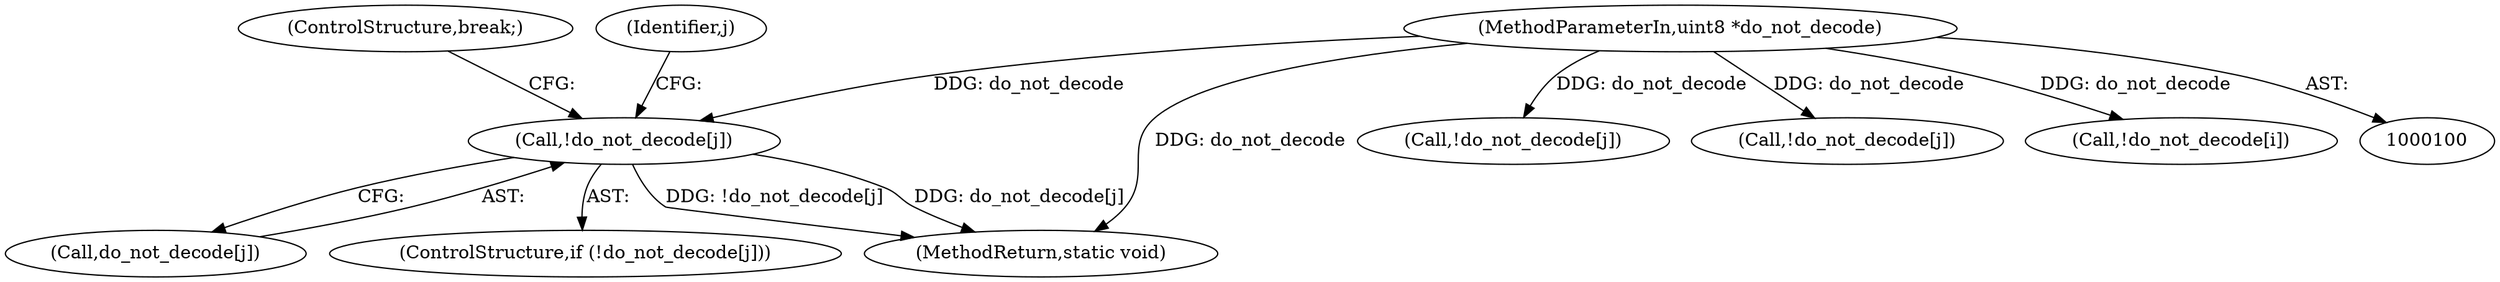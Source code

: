 digraph "0_stb_244d83bc3d859293f55812d48b3db168e581f6ab@array" {
"1000259" [label="(Call,!do_not_decode[j])"];
"1000106" [label="(MethodParameterIn,uint8 *do_not_decode)"];
"1000260" [label="(Call,do_not_decode[j])"];
"1000106" [label="(MethodParameterIn,uint8 *do_not_decode)"];
"1000884" [label="(Call,!do_not_decode[j])"];
"1000263" [label="(ControlStructure,break;)"];
"1000257" [label="(Identifier,j)"];
"1000820" [label="(Call,!do_not_decode[j])"];
"1000258" [label="(ControlStructure,if (!do_not_decode[j]))"];
"1000227" [label="(Call,!do_not_decode[i])"];
"1000967" [label="(MethodReturn,static void)"];
"1000259" [label="(Call,!do_not_decode[j])"];
"1000259" -> "1000258"  [label="AST: "];
"1000259" -> "1000260"  [label="CFG: "];
"1000260" -> "1000259"  [label="AST: "];
"1000263" -> "1000259"  [label="CFG: "];
"1000257" -> "1000259"  [label="CFG: "];
"1000259" -> "1000967"  [label="DDG: !do_not_decode[j]"];
"1000259" -> "1000967"  [label="DDG: do_not_decode[j]"];
"1000106" -> "1000259"  [label="DDG: do_not_decode"];
"1000106" -> "1000100"  [label="AST: "];
"1000106" -> "1000967"  [label="DDG: do_not_decode"];
"1000106" -> "1000227"  [label="DDG: do_not_decode"];
"1000106" -> "1000820"  [label="DDG: do_not_decode"];
"1000106" -> "1000884"  [label="DDG: do_not_decode"];
}
